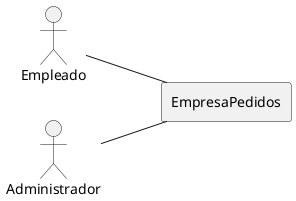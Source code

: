 @startuml
left to right direction
:Empleado: as Emple
:Administrador: as Admin

rectangle EmpresaPedidos {

}
Emple -- EmpresaPedidos
Admin -- EmpresaPedidos
@enduml
